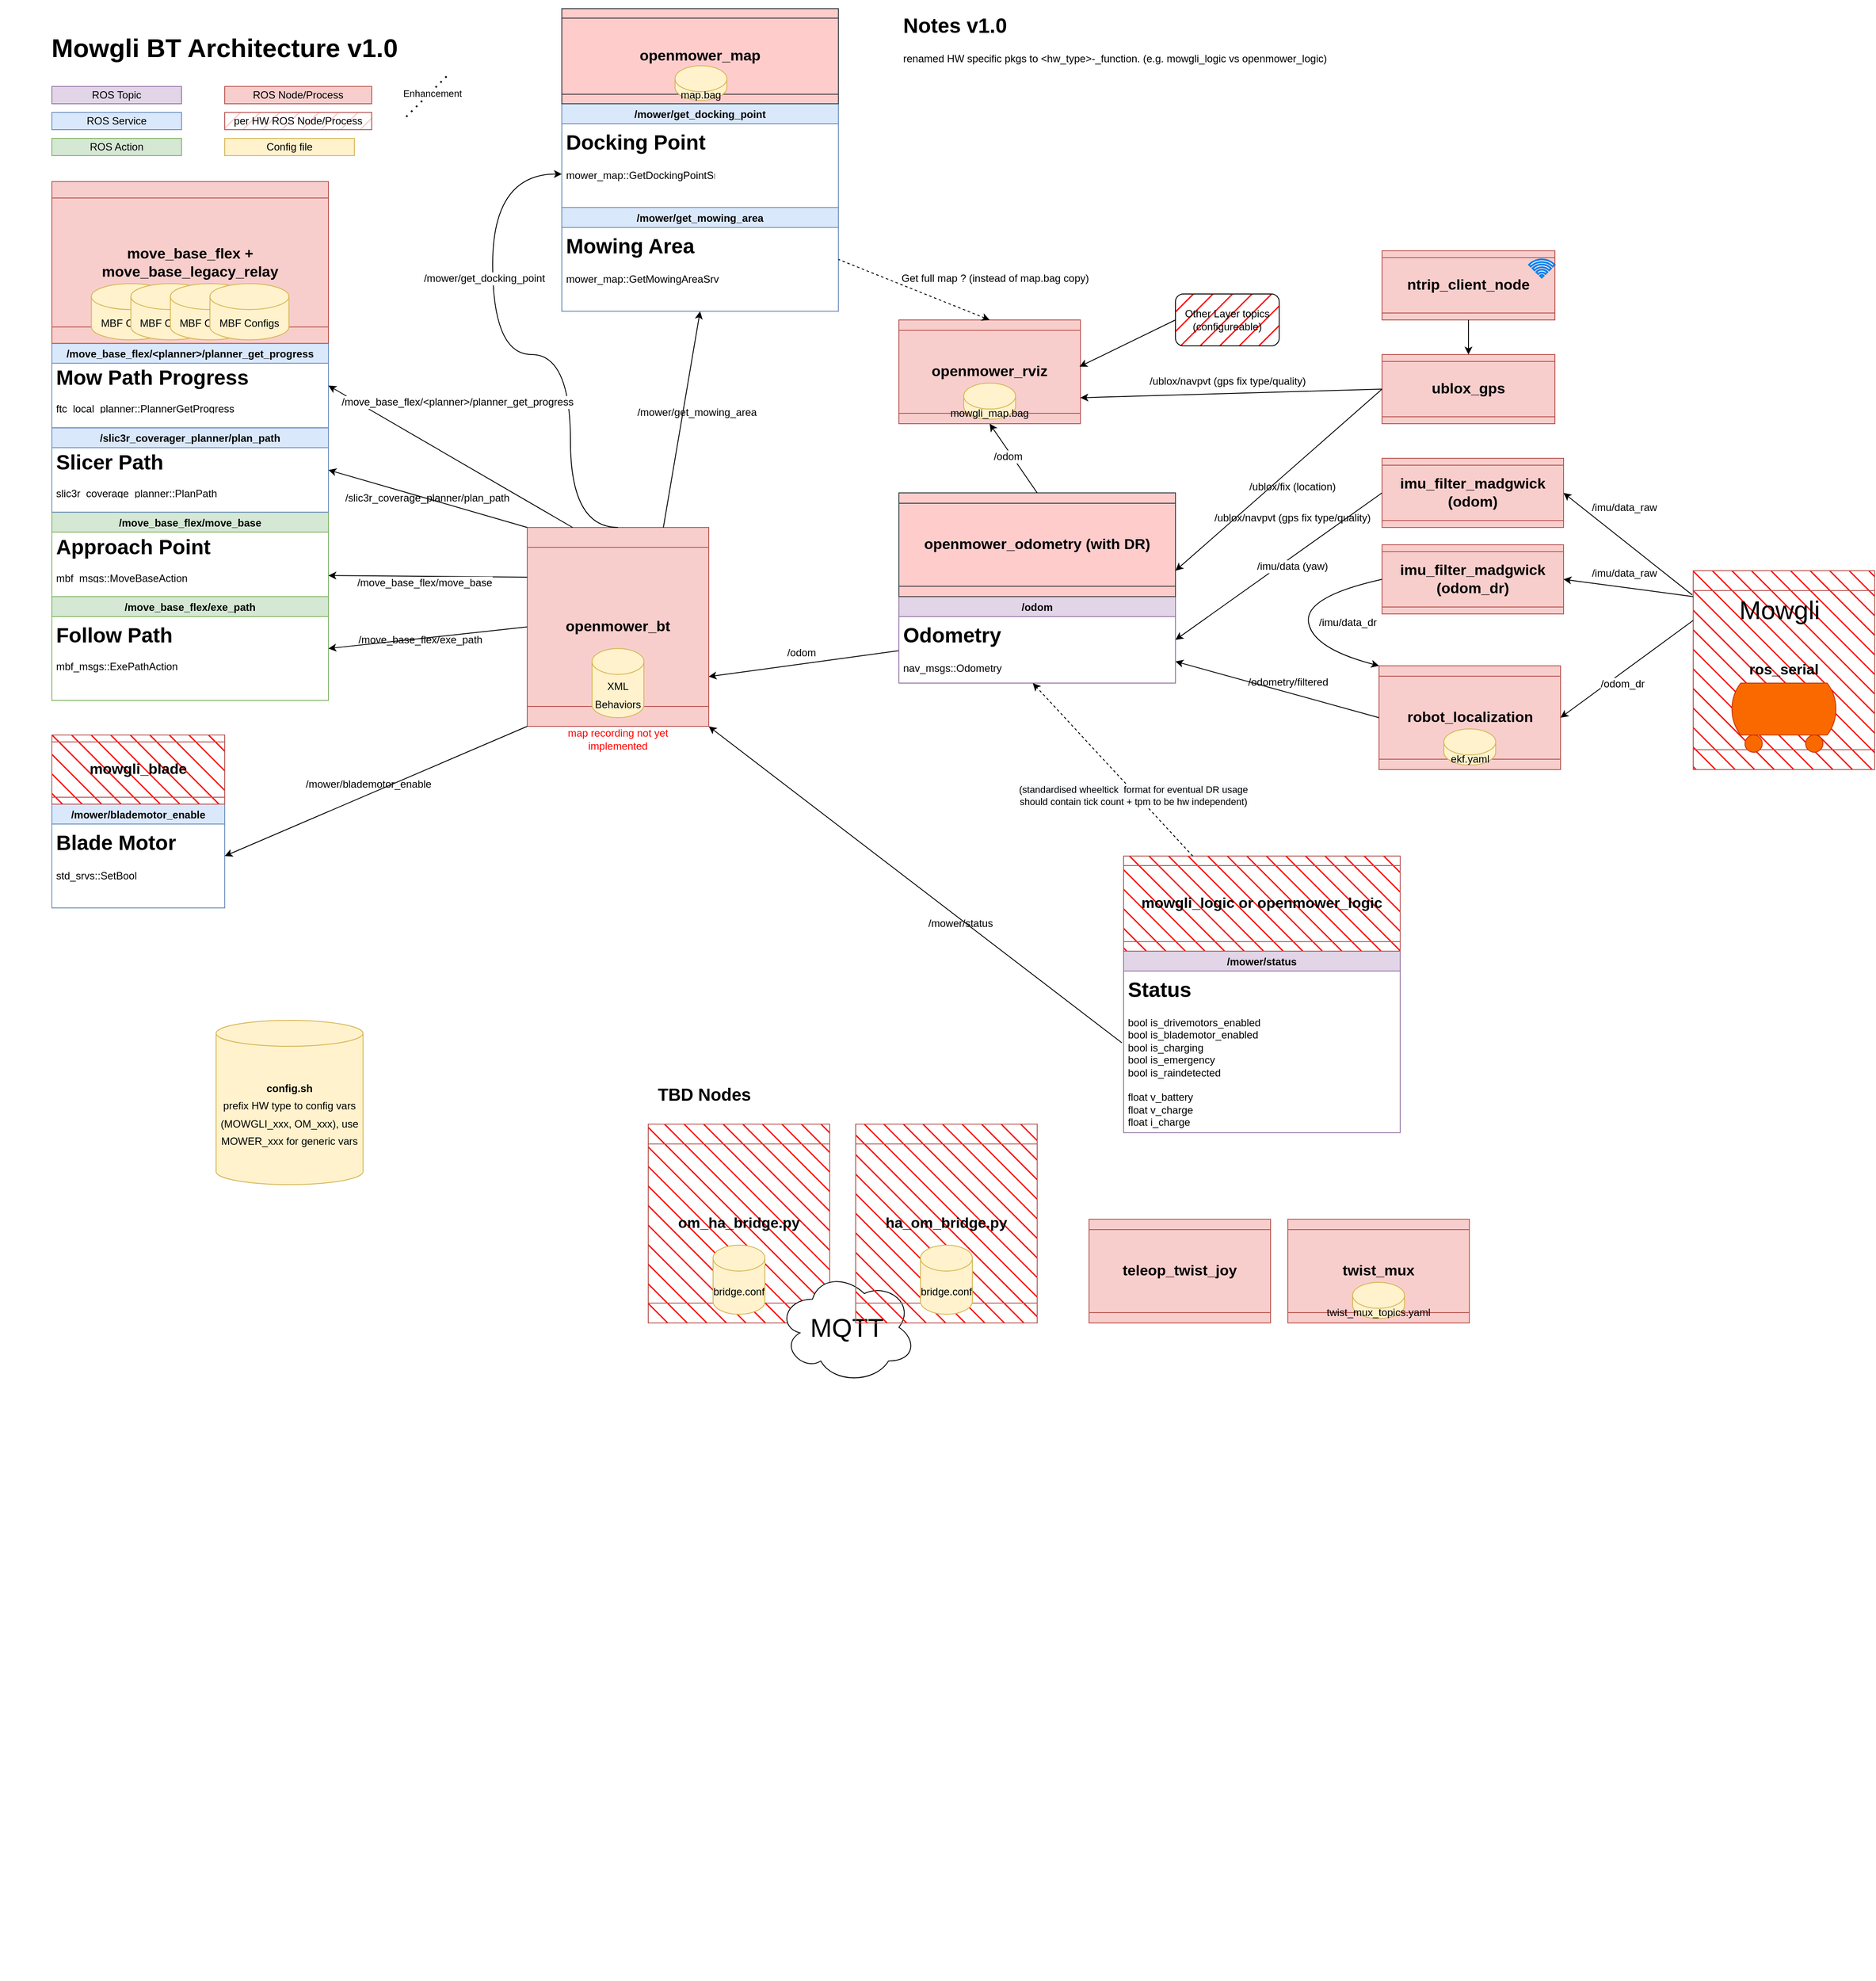 <mxfile version="20.3.0" type="device"><diagram id="cw3n3OUyKVKU1rqFkQ3y" name="Page-1"><mxGraphModel dx="2066" dy="2381" grid="1" gridSize="10" guides="1" tooltips="1" connect="1" arrows="1" fold="1" page="1" pageScale="1" pageWidth="827" pageHeight="1169" math="0" shadow="0"><root><mxCell id="0"/><mxCell id="1" parent="0"/><mxCell id="bo0c2sZFzbT-YaR2WI8d-26" value="ROS Topic" style="rounded=0;whiteSpace=wrap;html=1;fontSize=12;fillColor=#e1d5e7;strokeColor=#9673a6;" parent="1" vertex="1"><mxGeometry x="100" y="-1030" width="150" height="20" as="geometry"/></mxCell><mxCell id="bo0c2sZFzbT-YaR2WI8d-27" value="ROS Service" style="rounded=0;whiteSpace=wrap;html=1;fontSize=12;fillColor=#dae8fc;strokeColor=#6c8ebf;" parent="1" vertex="1"><mxGeometry x="100" y="-1000" width="150" height="20" as="geometry"/></mxCell><mxCell id="bo0c2sZFzbT-YaR2WI8d-28" value="ROS Action" style="rounded=0;whiteSpace=wrap;html=1;fontSize=12;fillColor=#d5e8d4;strokeColor=#82b366;" parent="1" vertex="1"><mxGeometry x="100" y="-970" width="150" height="20" as="geometry"/></mxCell><mxCell id="bo0c2sZFzbT-YaR2WI8d-29" value="Mowgli BT Architecture v1.0" style="text;html=1;strokeColor=none;fillColor=none;align=center;verticalAlign=middle;whiteSpace=wrap;rounded=0;fontSize=30;fontStyle=1" parent="1" vertex="1"><mxGeometry x="40" y="-1090" width="520" height="30" as="geometry"/></mxCell><mxCell id="bo0c2sZFzbT-YaR2WI8d-30" value="ROS Node/Process" style="rounded=0;whiteSpace=wrap;html=1;fontSize=12;fillColor=#f8cecc;strokeColor=#b85450;" parent="1" vertex="1"><mxGeometry x="300" y="-1030" width="170" height="20" as="geometry"/></mxCell><mxCell id="bo0c2sZFzbT-YaR2WI8d-31" value="Config file" style="rounded=0;whiteSpace=wrap;html=1;fontSize=12;fillColor=#fff2cc;strokeColor=#d6b656;" parent="1" vertex="1"><mxGeometry x="300" y="-970" width="150" height="20" as="geometry"/></mxCell><mxCell id="bo0c2sZFzbT-YaR2WI8d-34" value="&lt;span style=&quot;font-size: 17px;&quot;&gt;&lt;b&gt;imu_filter_madgwick&lt;br&gt;(odom)&lt;br&gt;&lt;/b&gt;&lt;/span&gt;" style="shape=process;whiteSpace=wrap;html=1;backgroundOutline=1;fillColor=#f8cecc;strokeColor=#b85450;direction=south;" parent="1" vertex="1"><mxGeometry x="1639" y="-600" width="210" height="80" as="geometry"/></mxCell><mxCell id="bo0c2sZFzbT-YaR2WI8d-40" value="&lt;span style=&quot;font-size: 17px;&quot;&gt;&lt;b&gt;teleop_twist_joy&lt;/b&gt;&lt;/span&gt;" style="shape=process;whiteSpace=wrap;html=1;backgroundOutline=1;fillColor=#f8cecc;strokeColor=#b85450;direction=south;" parent="1" vertex="1"><mxGeometry x="1300" y="280" width="210" height="120" as="geometry"/></mxCell><mxCell id="bo0c2sZFzbT-YaR2WI8d-60" value="" style="group" parent="1" vertex="1" connectable="0"><mxGeometry x="1530" y="280" width="210" height="120" as="geometry"/></mxCell><mxCell id="bo0c2sZFzbT-YaR2WI8d-41" value="&lt;span style=&quot;font-size: 17px;&quot;&gt;&lt;b&gt;twist_mux&lt;/b&gt;&lt;/span&gt;" style="shape=process;whiteSpace=wrap;html=1;backgroundOutline=1;fillColor=#f8cecc;strokeColor=#b85450;direction=south;" parent="bo0c2sZFzbT-YaR2WI8d-60" vertex="1"><mxGeometry width="210" height="120" as="geometry"/></mxCell><mxCell id="bo0c2sZFzbT-YaR2WI8d-42" value="&lt;font style=&quot;font-size: 12px;&quot;&gt;twist_mux_topics.yaml&lt;/font&gt;" style="shape=cylinder3;whiteSpace=wrap;html=1;boundedLbl=1;backgroundOutline=1;size=15;fontSize=17;fillColor=#fff2cc;strokeColor=#d6b656;" parent="bo0c2sZFzbT-YaR2WI8d-60" vertex="1"><mxGeometry x="75" y="73.043" width="60" height="41.739" as="geometry"/></mxCell><mxCell id="bo0c2sZFzbT-YaR2WI8d-64" value="" style="group" parent="1" vertex="1" connectable="0"><mxGeometry x="1999" y="-470" width="210" height="230" as="geometry"/></mxCell><mxCell id="bo0c2sZFzbT-YaR2WI8d-33" value="&lt;span style=&quot;font-size: 17px;&quot;&gt;&lt;b&gt;ros_serial&lt;br&gt;&lt;/b&gt;&lt;/span&gt;" style="shape=process;whiteSpace=wrap;html=1;backgroundOutline=1;fillColor=#FF0000;strokeColor=#b85450;direction=south;fillStyle=hatch;" parent="bo0c2sZFzbT-YaR2WI8d-64" vertex="1"><mxGeometry width="210" height="230" as="geometry"/></mxCell><mxCell id="bo0c2sZFzbT-YaR2WI8d-62" value="" style="verticalLabelPosition=bottom;outlineConnect=0;align=center;dashed=0;html=1;verticalAlign=top;shape=mxgraph.pid.misc.tank_car,_tank_wagon;fontSize=30;fillColor=#fa6800;fontColor=#000000;strokeColor=#C73500;" parent="bo0c2sZFzbT-YaR2WI8d-64" vertex="1"><mxGeometry x="41.5" y="130" width="127" height="80" as="geometry"/></mxCell><mxCell id="bo0c2sZFzbT-YaR2WI8d-63" value="Mowgli" style="text;html=1;strokeColor=none;fillColor=none;align=center;verticalAlign=middle;whiteSpace=wrap;rounded=0;fontSize=30;" parent="bo0c2sZFzbT-YaR2WI8d-64" vertex="1"><mxGeometry x="70" y="30" width="60" height="30" as="geometry"/></mxCell><mxCell id="bo0c2sZFzbT-YaR2WI8d-73" value="" style="group" parent="1" vertex="1" connectable="0"><mxGeometry x="1639" y="-840" width="200" height="80" as="geometry"/></mxCell><mxCell id="bo0c2sZFzbT-YaR2WI8d-68" value="&lt;span style=&quot;font-size: 17px;&quot;&gt;&lt;b&gt;ntrip_client_node&lt;/b&gt;&lt;/span&gt;" style="shape=process;whiteSpace=wrap;html=1;backgroundOutline=1;fillColor=#f8cecc;strokeColor=#b85450;direction=south;" parent="bo0c2sZFzbT-YaR2WI8d-73" vertex="1"><mxGeometry width="200" height="80" as="geometry"/></mxCell><mxCell id="bo0c2sZFzbT-YaR2WI8d-70" value="" style="html=1;verticalLabelPosition=bottom;align=center;labelBackgroundColor=#ffffff;verticalAlign=top;strokeWidth=2;strokeColor=#0080F0;shadow=0;dashed=0;shape=mxgraph.ios7.icons.wifi;pointerEvents=1;fontSize=30;" parent="bo0c2sZFzbT-YaR2WI8d-73" vertex="1"><mxGeometry x="170" y="10" width="29.7" height="21" as="geometry"/></mxCell><mxCell id="bo0c2sZFzbT-YaR2WI8d-74" value="" style="group" parent="1" vertex="1" connectable="0"><mxGeometry x="1639" y="-720" width="203" height="80" as="geometry"/></mxCell><mxCell id="bo0c2sZFzbT-YaR2WI8d-67" value="&lt;span style=&quot;font-size: 17px;&quot;&gt;&lt;b&gt;ublox_gps&lt;br&gt;&lt;/b&gt;&lt;/span&gt;" style="shape=process;whiteSpace=wrap;html=1;backgroundOutline=1;fillColor=#f8cecc;strokeColor=#b85450;direction=south;" parent="bo0c2sZFzbT-YaR2WI8d-74" vertex="1"><mxGeometry width="200" height="80" as="geometry"/></mxCell><mxCell id="bo0c2sZFzbT-YaR2WI8d-72" value="" style="shape=image;html=1;verticalAlign=top;verticalLabelPosition=bottom;labelBackgroundColor=#ffffff;imageAspect=0;aspect=fixed;image=https://cdn1.iconfinder.com/data/icons/science-technology-outline-24-px/24/Dish_antenna_parabolic_antenna_radar_satellite_dish_space-128.png;fontSize=30;" parent="bo0c2sZFzbT-YaR2WI8d-74" vertex="1"><mxGeometry x="169" y="6" width="34" height="34" as="geometry"/></mxCell><mxCell id="bo0c2sZFzbT-YaR2WI8d-78" value="" style="group" parent="1" vertex="1" connectable="0"><mxGeometry x="1635.5" y="-360" width="210" height="120" as="geometry"/></mxCell><mxCell id="bo0c2sZFzbT-YaR2WI8d-79" value="&lt;span style=&quot;font-size: 17px;&quot;&gt;&lt;b&gt;robot_localization&lt;/b&gt;&lt;/span&gt;" style="shape=process;whiteSpace=wrap;html=1;backgroundOutline=1;fillColor=#f8cecc;strokeColor=#b85450;direction=south;" parent="bo0c2sZFzbT-YaR2WI8d-78" vertex="1"><mxGeometry width="210" height="120" as="geometry"/></mxCell><mxCell id="bo0c2sZFzbT-YaR2WI8d-80" value="&lt;font style=&quot;font-size: 12px;&quot;&gt;ekf.yaml&lt;/font&gt;" style="shape=cylinder3;whiteSpace=wrap;html=1;boundedLbl=1;backgroundOutline=1;size=15;fontSize=17;fillColor=#fff2cc;strokeColor=#d6b656;" parent="bo0c2sZFzbT-YaR2WI8d-78" vertex="1"><mxGeometry x="75" y="73.043" width="60" height="41.739" as="geometry"/></mxCell><mxCell id="bo0c2sZFzbT-YaR2WI8d-81" value="" style="group" parent="1" vertex="1" connectable="0"><mxGeometry x="100" y="-280" width="200" height="200" as="geometry"/></mxCell><mxCell id="bo0c2sZFzbT-YaR2WI8d-10" value="/mower/blademotor_enable" style="swimlane;fillColor=#dae8fc;strokeColor=#6c8ebf;" parent="bo0c2sZFzbT-YaR2WI8d-81" vertex="1"><mxGeometry y="80" width="200" height="120" as="geometry"/></mxCell><mxCell id="bo0c2sZFzbT-YaR2WI8d-11" value="&lt;h1&gt;Blade Motor&lt;/h1&gt;std_srvs::SetBool" style="text;html=1;strokeColor=none;fillColor=none;spacing=5;spacingTop=-20;whiteSpace=wrap;overflow=hidden;rounded=0;" parent="bo0c2sZFzbT-YaR2WI8d-10" vertex="1"><mxGeometry y="25" width="180" height="75" as="geometry"/></mxCell><mxCell id="bo0c2sZFzbT-YaR2WI8d-35" value="&lt;span style=&quot;font-size: 17px;&quot;&gt;&lt;b&gt;mowgli_blade&lt;/b&gt;&lt;/span&gt;" style="shape=process;whiteSpace=wrap;html=1;backgroundOutline=1;fillColor=#FF0000;strokeColor=#b85450;direction=south;fillStyle=hatch;" parent="bo0c2sZFzbT-YaR2WI8d-81" vertex="1"><mxGeometry width="200" height="80" as="geometry"/></mxCell><mxCell id="bo0c2sZFzbT-YaR2WI8d-83" value="" style="group" parent="1" vertex="1" connectable="0"><mxGeometry x="650" y="-520" width="210" height="230" as="geometry"/></mxCell><mxCell id="bo0c2sZFzbT-YaR2WI8d-8" value="&lt;span style=&quot;font-size: 17px;&quot;&gt;&lt;b&gt;openmower_bt&lt;/b&gt;&lt;/span&gt;" style="shape=process;whiteSpace=wrap;html=1;backgroundOutline=1;fillColor=#f8cecc;strokeColor=#b85450;direction=south;" parent="bo0c2sZFzbT-YaR2WI8d-83" vertex="1"><mxGeometry width="210" height="230" as="geometry"/></mxCell><mxCell id="bo0c2sZFzbT-YaR2WI8d-9" value="&lt;font style=&quot;font-size: 12px;&quot;&gt;XML Behaviors&lt;/font&gt;" style="shape=cylinder3;whiteSpace=wrap;html=1;boundedLbl=1;backgroundOutline=1;size=15;fontSize=17;fillColor=#fff2cc;strokeColor=#d6b656;" parent="bo0c2sZFzbT-YaR2WI8d-83" vertex="1"><mxGeometry x="75" y="140" width="60" height="80" as="geometry"/></mxCell><mxCell id="bo0c2sZFzbT-YaR2WI8d-86" value="" style="group;glass=0;" parent="1" vertex="1" connectable="0"><mxGeometry x="690" y="-1120" width="320" height="350" as="geometry"/></mxCell><mxCell id="bo0c2sZFzbT-YaR2WI8d-12" value="/mower/get_docking_point" style="swimlane;fillColor=#dae8fc;strokeColor=#6c8ebf;" parent="bo0c2sZFzbT-YaR2WI8d-86" vertex="1"><mxGeometry y="110" width="320" height="120" as="geometry"/></mxCell><mxCell id="bo0c2sZFzbT-YaR2WI8d-13" value="&lt;h1&gt;Docking Point&lt;/h1&gt;mower_map::GetDockingPointSrv" style="text;html=1;strokeColor=none;fillColor=none;spacing=5;spacingTop=-20;whiteSpace=wrap;overflow=hidden;rounded=0;" parent="bo0c2sZFzbT-YaR2WI8d-12" vertex="1"><mxGeometry y="25" width="180" height="75" as="geometry"/></mxCell><mxCell id="bo0c2sZFzbT-YaR2WI8d-14" value="/mower/get_mowing_area" style="swimlane;fillColor=#dae8fc;strokeColor=#6c8ebf;" parent="bo0c2sZFzbT-YaR2WI8d-86" vertex="1"><mxGeometry y="230" width="320" height="120" as="geometry"/></mxCell><mxCell id="bo0c2sZFzbT-YaR2WI8d-15" value="&lt;h1&gt;Mowing Area&lt;/h1&gt;mower_map::GetMowingAreaSrv" style="text;html=1;strokeColor=none;fillColor=none;spacing=5;spacingTop=-20;whiteSpace=wrap;overflow=hidden;rounded=0;" parent="bo0c2sZFzbT-YaR2WI8d-14" vertex="1"><mxGeometry y="25" width="270" height="75" as="geometry"/></mxCell><mxCell id="bo0c2sZFzbT-YaR2WI8d-37" value="&lt;span style=&quot;font-size: 17px;&quot;&gt;&lt;b&gt;openmower_map&lt;/b&gt;&lt;/span&gt;" style="shape=process;whiteSpace=wrap;html=1;backgroundOutline=1;fillColor=#ffcccc;strokeColor=#36393d;direction=south;fillStyle=solid;" parent="bo0c2sZFzbT-YaR2WI8d-86" vertex="1"><mxGeometry width="320" height="110" as="geometry"/></mxCell><mxCell id="bo0c2sZFzbT-YaR2WI8d-91" value="&lt;font style=&quot;font-size: 12px;&quot;&gt;map.bag&lt;/font&gt;" style="shape=cylinder3;whiteSpace=wrap;html=1;boundedLbl=1;backgroundOutline=1;size=15;fontSize=17;fillColor=#fff2cc;strokeColor=#d6b656;" parent="bo0c2sZFzbT-YaR2WI8d-86" vertex="1"><mxGeometry x="131" y="66" width="60" height="40" as="geometry"/></mxCell><mxCell id="bo0c2sZFzbT-YaR2WI8d-90" value="" style="group" parent="1" vertex="1" connectable="0"><mxGeometry x="850" y="890" width="450" height="270" as="geometry"/></mxCell><mxCell id="bo0c2sZFzbT-YaR2WI8d-58" value="" style="group;fillColor=default;" parent="bo0c2sZFzbT-YaR2WI8d-90" vertex="1" connectable="0"><mxGeometry x="-60" y="-720" width="310" height="300" as="geometry"/></mxCell><mxCell id="bo0c2sZFzbT-YaR2WI8d-54" value="&lt;span style=&quot;font-size: 17px;&quot;&gt;&lt;b&gt;om_ha_bridge.py&lt;/b&gt;&lt;/span&gt;" style="shape=process;whiteSpace=wrap;html=1;backgroundOutline=1;fillColor=#FF0000;strokeColor=#b85450;direction=south;fillStyle=hatch;" parent="bo0c2sZFzbT-YaR2WI8d-58" vertex="1"><mxGeometry width="210" height="230" as="geometry"/></mxCell><mxCell id="bo0c2sZFzbT-YaR2WI8d-57" value="&lt;font style=&quot;font-size: 12px;&quot;&gt;bridge.conf&lt;/font&gt;" style="shape=cylinder3;whiteSpace=wrap;html=1;boundedLbl=1;backgroundOutline=1;size=15;fontSize=17;fillColor=#fff2cc;strokeColor=#d6b656;" parent="bo0c2sZFzbT-YaR2WI8d-58" vertex="1"><mxGeometry x="75" y="140" width="60" height="80" as="geometry"/></mxCell><mxCell id="bo0c2sZFzbT-YaR2WI8d-89" value="MQTT" style="ellipse;shape=cloud;whiteSpace=wrap;html=1;fontSize=30;" parent="bo0c2sZFzbT-YaR2WI8d-58" vertex="1"><mxGeometry x="150" y="170" width="160" height="130" as="geometry"/></mxCell><mxCell id="bo0c2sZFzbT-YaR2WI8d-59" value="" style="group" parent="bo0c2sZFzbT-YaR2WI8d-90" vertex="1" connectable="0"><mxGeometry x="180" y="-720" width="210" height="230" as="geometry"/></mxCell><mxCell id="bo0c2sZFzbT-YaR2WI8d-55" value="&lt;span style=&quot;font-size: 17px;&quot;&gt;&lt;b&gt;ha_om_bridge.py&lt;/b&gt;&lt;/span&gt;" style="shape=process;whiteSpace=wrap;html=1;backgroundOutline=1;fillColor=#FF0000;strokeColor=#b85450;direction=south;fillStyle=hatch;" parent="bo0c2sZFzbT-YaR2WI8d-59" vertex="1"><mxGeometry width="210" height="230" as="geometry"/></mxCell><mxCell id="bo0c2sZFzbT-YaR2WI8d-56" value="&lt;font style=&quot;font-size: 12px;&quot;&gt;bridge.conf&lt;/font&gt;" style="shape=cylinder3;whiteSpace=wrap;html=1;boundedLbl=1;backgroundOutline=1;size=15;fontSize=17;fillColor=#fff2cc;strokeColor=#d6b656;" parent="bo0c2sZFzbT-YaR2WI8d-59" vertex="1"><mxGeometry x="75" y="140" width="60" height="80" as="geometry"/></mxCell><mxCell id="bo0c2sZFzbT-YaR2WI8d-92" value="" style="group" parent="1" vertex="1" connectable="0"><mxGeometry x="100" y="-920" width="320" height="600" as="geometry"/></mxCell><mxCell id="bo0c2sZFzbT-YaR2WI8d-22" value="/move_base_flex/exe_path" style="swimlane;fillColor=#d5e8d4;strokeColor=#82b366;" parent="bo0c2sZFzbT-YaR2WI8d-92" vertex="1"><mxGeometry y="480" width="320" height="120" as="geometry"/></mxCell><mxCell id="bo0c2sZFzbT-YaR2WI8d-23" value="&lt;h1&gt;&lt;/h1&gt;&lt;span style=&quot;font-size: 24px;&quot;&gt;&lt;b&gt;Follow Path&lt;/b&gt;&lt;/span&gt;&lt;br&gt;&lt;br&gt;mbf_msgs::ExePathAction" style="text;html=1;strokeColor=none;fillColor=none;spacing=5;spacingTop=-20;whiteSpace=wrap;overflow=hidden;rounded=0;" parent="bo0c2sZFzbT-YaR2WI8d-22" vertex="1"><mxGeometry y="25" width="180" height="75" as="geometry"/></mxCell><mxCell id="bo0c2sZFzbT-YaR2WI8d-88" value="" style="group" parent="bo0c2sZFzbT-YaR2WI8d-92" vertex="1" connectable="0"><mxGeometry width="320" height="480" as="geometry"/></mxCell><mxCell id="bo0c2sZFzbT-YaR2WI8d-24" value="/move_base_flex/move_base" style="swimlane;fillColor=#d5e8d4;strokeColor=#82b366;" parent="bo0c2sZFzbT-YaR2WI8d-88" vertex="1"><mxGeometry y="382.373" width="320" height="97.627" as="geometry"/></mxCell><mxCell id="bo0c2sZFzbT-YaR2WI8d-25" value="&lt;h1&gt;&lt;/h1&gt;&lt;span style=&quot;font-size: 24px;&quot;&gt;&lt;b&gt;Approach Point&lt;/b&gt;&lt;/span&gt;&lt;br&gt;&lt;br&gt;mbf_msgs::MoveBaseAction" style="text;html=1;strokeColor=none;fillColor=none;spacing=5;spacingTop=-20;whiteSpace=wrap;overflow=hidden;rounded=0;" parent="bo0c2sZFzbT-YaR2WI8d-24" vertex="1"><mxGeometry y="20.339" width="210" height="61.017" as="geometry"/></mxCell><mxCell id="bo0c2sZFzbT-YaR2WI8d-85" value="" style="group" parent="bo0c2sZFzbT-YaR2WI8d-88" vertex="1" connectable="0"><mxGeometry width="320" height="382.373" as="geometry"/></mxCell><mxCell id="bo0c2sZFzbT-YaR2WI8d-16" value="/slic3r_coverager_planner/plan_path" style="swimlane;fillColor=#dae8fc;strokeColor=#6c8ebf;" parent="bo0c2sZFzbT-YaR2WI8d-85" vertex="1"><mxGeometry y="284.746" width="320" height="97.627" as="geometry"/></mxCell><mxCell id="bo0c2sZFzbT-YaR2WI8d-17" value="&lt;h1&gt;&lt;/h1&gt;&lt;span style=&quot;font-size: 24px;&quot;&gt;&lt;b&gt;Slicer Path&lt;br&gt;&lt;/b&gt;&lt;/span&gt;&lt;br&gt;slic3r_coverage_planner::PlanPath" style="text;html=1;strokeColor=none;fillColor=none;spacing=5;spacingTop=-20;whiteSpace=wrap;overflow=hidden;rounded=0;" parent="bo0c2sZFzbT-YaR2WI8d-16" vertex="1"><mxGeometry y="20.34" width="270" height="61.02" as="geometry"/></mxCell><mxCell id="bo0c2sZFzbT-YaR2WI8d-18" value="/move_base_flex/&lt;planner&gt;/planner_get_progress" style="swimlane;fillColor=#dae8fc;strokeColor=#6c8ebf;" parent="bo0c2sZFzbT-YaR2WI8d-85" vertex="1"><mxGeometry y="187.119" width="320" height="97.627" as="geometry"/></mxCell><mxCell id="bo0c2sZFzbT-YaR2WI8d-19" value="&lt;h1&gt;&lt;/h1&gt;&lt;span style=&quot;font-size: 24px;&quot;&gt;&lt;b&gt;Mow Path Progress&lt;/b&gt;&lt;/span&gt;&lt;br&gt;&lt;br&gt;ftc_local_planner::PlannerGetProgress" style="text;html=1;strokeColor=none;fillColor=none;spacing=5;spacingTop=-20;whiteSpace=wrap;overflow=hidden;rounded=0;" parent="bo0c2sZFzbT-YaR2WI8d-18" vertex="1"><mxGeometry y="20.339" width="310" height="61.017" as="geometry"/></mxCell><mxCell id="bo0c2sZFzbT-YaR2WI8d-61" value="" style="group" parent="bo0c2sZFzbT-YaR2WI8d-85" vertex="1" connectable="0"><mxGeometry width="320" height="187.119" as="geometry"/></mxCell><mxCell id="bo0c2sZFzbT-YaR2WI8d-36" value="&lt;span style=&quot;font-size: 17px;&quot;&gt;&lt;b&gt;move_base_flex + move_base_legacy_relay&lt;/b&gt;&lt;/span&gt;" style="shape=process;whiteSpace=wrap;html=1;backgroundOutline=1;fillColor=#f8cecc;strokeColor=#b85450;direction=south;" parent="bo0c2sZFzbT-YaR2WI8d-61" vertex="1"><mxGeometry width="320" height="187.119" as="geometry"/></mxCell><mxCell id="bo0c2sZFzbT-YaR2WI8d-45" value="&lt;span style=&quot;font-size: 12px;&quot;&gt;MBF Configs&lt;/span&gt;" style="shape=cylinder3;whiteSpace=wrap;html=1;boundedLbl=1;backgroundOutline=1;size=15;fontSize=17;fillColor=#fff2cc;strokeColor=#d6b656;" parent="bo0c2sZFzbT-YaR2WI8d-61" vertex="1"><mxGeometry x="45.714" y="117.966" width="91.429" height="65.085" as="geometry"/></mxCell><mxCell id="bo0c2sZFzbT-YaR2WI8d-49" value="&lt;span style=&quot;font-size: 12px;&quot;&gt;MBF Configs&lt;/span&gt;" style="shape=cylinder3;whiteSpace=wrap;html=1;boundedLbl=1;backgroundOutline=1;size=15;fontSize=17;fillColor=#fff2cc;strokeColor=#d6b656;" parent="bo0c2sZFzbT-YaR2WI8d-61" vertex="1"><mxGeometry x="91.429" y="117.966" width="91.429" height="65.085" as="geometry"/></mxCell><mxCell id="bo0c2sZFzbT-YaR2WI8d-52" value="&lt;span style=&quot;font-size: 12px;&quot;&gt;MBF Configs&lt;/span&gt;" style="shape=cylinder3;whiteSpace=wrap;html=1;boundedLbl=1;backgroundOutline=1;size=15;fontSize=17;fillColor=#fff2cc;strokeColor=#d6b656;" parent="bo0c2sZFzbT-YaR2WI8d-61" vertex="1"><mxGeometry x="137.143" y="117.966" width="91.429" height="65.085" as="geometry"/></mxCell><mxCell id="bo0c2sZFzbT-YaR2WI8d-53" value="&lt;span style=&quot;font-size: 12px;&quot;&gt;MBF Configs&lt;/span&gt;" style="shape=cylinder3;whiteSpace=wrap;html=1;boundedLbl=1;backgroundOutline=1;size=15;fontSize=17;fillColor=#fff2cc;strokeColor=#d6b656;" parent="bo0c2sZFzbT-YaR2WI8d-61" vertex="1"><mxGeometry x="182.857" y="117.966" width="91.429" height="65.085" as="geometry"/></mxCell><mxCell id="bo0c2sZFzbT-YaR2WI8d-93" value="" style="endArrow=classic;html=1;rounded=0;fontSize=30;exitX=0.5;exitY=1;exitDx=0;exitDy=0;entryX=0.75;entryY=0;entryDx=0;entryDy=0;" parent="1" source="bo0c2sZFzbT-YaR2WI8d-67" target="bo0c2sZFzbT-YaR2WI8d-128" edge="1"><mxGeometry width="50" height="50" relative="1" as="geometry"><mxPoint x="1329" y="-390" as="sourcePoint"/><mxPoint x="1409" y="-630" as="targetPoint"/></mxGeometry></mxCell><mxCell id="bo0c2sZFzbT-YaR2WI8d-94" value="&lt;font style=&quot;font-size: 12px;&quot;&gt;/ublox/fix (location)&lt;br&gt;/ublox/navpvt (gps fix type/quality)&lt;/font&gt;" style="edgeLabel;html=1;align=center;verticalAlign=middle;resizable=0;points=[];fontSize=30;labelBackgroundColor=none;" parent="bo0c2sZFzbT-YaR2WI8d-93" vertex="1" connectable="0"><mxGeometry x="0.277" y="1" relative="1" as="geometry"><mxPoint x="48" y="-11" as="offset"/></mxGeometry></mxCell><mxCell id="bo0c2sZFzbT-YaR2WI8d-95" value="" style="endArrow=classic;html=1;rounded=0;fontSize=12;exitX=0.5;exitY=1;exitDx=0;exitDy=0;entryX=1;entryY=0.5;entryDx=0;entryDy=0;" parent="1" source="bo0c2sZFzbT-YaR2WI8d-34" target="bo0c2sZFzbT-YaR2WI8d-1" edge="1"><mxGeometry width="50" height="50" relative="1" as="geometry"><mxPoint x="1329" y="-410" as="sourcePoint"/><mxPoint x="1359" y="-540" as="targetPoint"/></mxGeometry></mxCell><mxCell id="bo0c2sZFzbT-YaR2WI8d-96" value="/imu/data (yaw)" style="edgeLabel;html=1;align=center;verticalAlign=middle;resizable=0;points=[];fontSize=12;" parent="bo0c2sZFzbT-YaR2WI8d-95" vertex="1" connectable="0"><mxGeometry x="0.249" y="-1" relative="1" as="geometry"><mxPoint x="45" y="-21" as="offset"/></mxGeometry></mxCell><mxCell id="bo0c2sZFzbT-YaR2WI8d-97" value="/odometry/filtered" style="endArrow=classic;html=1;rounded=0;fontSize=12;exitX=0.5;exitY=1;exitDx=0;exitDy=0;labelBackgroundColor=none;entryX=1;entryY=0.75;entryDx=0;entryDy=0;" parent="1" source="bo0c2sZFzbT-YaR2WI8d-79" target="bo0c2sZFzbT-YaR2WI8d-1" edge="1"><mxGeometry x="-0.08" y="-10" width="50" height="50" relative="1" as="geometry"><mxPoint x="1329" y="-410" as="sourcePoint"/><mxPoint x="1359" y="-420" as="targetPoint"/><mxPoint y="-1" as="offset"/></mxGeometry></mxCell><mxCell id="bo0c2sZFzbT-YaR2WI8d-98" value="" style="endArrow=classic;html=1;rounded=0;labelBackgroundColor=none;fontSize=12;exitX=0.25;exitY=1;exitDx=0;exitDy=0;entryX=0.5;entryY=0;entryDx=0;entryDy=0;" parent="1" source="bo0c2sZFzbT-YaR2WI8d-33" target="bo0c2sZFzbT-YaR2WI8d-79" edge="1"><mxGeometry width="50" height="50" relative="1" as="geometry"><mxPoint x="1329" y="-410" as="sourcePoint"/><mxPoint x="1379" y="-460" as="targetPoint"/></mxGeometry></mxCell><mxCell id="bo0c2sZFzbT-YaR2WI8d-99" value="/odom_dr" style="edgeLabel;html=1;align=center;verticalAlign=middle;resizable=0;points=[];fontSize=12;" parent="bo0c2sZFzbT-YaR2WI8d-98" vertex="1" connectable="0"><mxGeometry x="0.507" relative="1" as="geometry"><mxPoint x="33" y="-12" as="offset"/></mxGeometry></mxCell><mxCell id="bo0c2sZFzbT-YaR2WI8d-100" value="" style="endArrow=classic;html=1;rounded=0;labelBackgroundColor=none;fontSize=12;exitX=0.122;exitY=1.005;exitDx=0;exitDy=0;entryX=0.5;entryY=0;entryDx=0;entryDy=0;exitPerimeter=0;" parent="1" source="bo0c2sZFzbT-YaR2WI8d-33" target="bo0c2sZFzbT-YaR2WI8d-34" edge="1"><mxGeometry width="50" height="50" relative="1" as="geometry"><mxPoint x="2009" y="-402.5" as="sourcePoint"/><mxPoint x="1859" y="-410" as="targetPoint"/></mxGeometry></mxCell><mxCell id="bo0c2sZFzbT-YaR2WI8d-101" value="/imu/data_raw" style="edgeLabel;html=1;align=center;verticalAlign=middle;resizable=0;points=[];fontSize=12;" parent="bo0c2sZFzbT-YaR2WI8d-100" vertex="1" connectable="0"><mxGeometry x="0.507" relative="1" as="geometry"><mxPoint x="33" y="-12" as="offset"/></mxGeometry></mxCell><mxCell id="bo0c2sZFzbT-YaR2WI8d-102" value="&lt;span style=&quot;font-size: 17px;&quot;&gt;&lt;b&gt;imu_filter_madgwick&lt;br&gt;(odom_dr)&lt;br&gt;&lt;/b&gt;&lt;/span&gt;" style="shape=process;whiteSpace=wrap;html=1;backgroundOutline=1;fillColor=#f8cecc;strokeColor=#b85450;direction=south;" parent="1" vertex="1"><mxGeometry x="1639" y="-500" width="210" height="80" as="geometry"/></mxCell><mxCell id="bo0c2sZFzbT-YaR2WI8d-103" value="" style="endArrow=classic;html=1;rounded=0;labelBackgroundColor=none;fontSize=12;entryX=0.5;entryY=0;entryDx=0;entryDy=0;" parent="1" target="bo0c2sZFzbT-YaR2WI8d-102" edge="1"><mxGeometry width="50" height="50" relative="1" as="geometry"><mxPoint x="1999" y="-440" as="sourcePoint"/><mxPoint x="1859" y="-550" as="targetPoint"/></mxGeometry></mxCell><mxCell id="bo0c2sZFzbT-YaR2WI8d-104" value="/imu/data_raw" style="edgeLabel;html=1;align=center;verticalAlign=middle;resizable=0;points=[];fontSize=12;" parent="bo0c2sZFzbT-YaR2WI8d-103" vertex="1" connectable="0"><mxGeometry x="0.507" relative="1" as="geometry"><mxPoint x="33" y="-12" as="offset"/></mxGeometry></mxCell><mxCell id="bo0c2sZFzbT-YaR2WI8d-105" value="" style="curved=1;endArrow=classic;html=1;rounded=0;labelBackgroundColor=none;fontSize=12;exitX=0.5;exitY=1;exitDx=0;exitDy=0;entryX=0;entryY=1;entryDx=0;entryDy=0;" parent="1" source="bo0c2sZFzbT-YaR2WI8d-102" target="bo0c2sZFzbT-YaR2WI8d-79" edge="1"><mxGeometry width="50" height="50" relative="1" as="geometry"><mxPoint x="1369" y="-430" as="sourcePoint"/><mxPoint x="1419" y="-480" as="targetPoint"/><Array as="points"><mxPoint x="1549" y="-440"/><mxPoint x="1559" y="-380"/></Array></mxGeometry></mxCell><mxCell id="bo0c2sZFzbT-YaR2WI8d-106" value="/imu/data_dr" style="edgeLabel;html=1;align=center;verticalAlign=middle;resizable=0;points=[];fontSize=12;" parent="bo0c2sZFzbT-YaR2WI8d-105" vertex="1" connectable="0"><mxGeometry x="-0.041" y="5" relative="1" as="geometry"><mxPoint x="42" y="12" as="offset"/></mxGeometry></mxCell><mxCell id="bo0c2sZFzbT-YaR2WI8d-109" value="" style="endArrow=classic;html=1;rounded=0;labelBackgroundColor=none;fontSize=12;entryX=1;entryY=0.5;entryDx=0;entryDy=0;exitX=0.5;exitY=1;exitDx=0;exitDy=0;" parent="1" source="bo0c2sZFzbT-YaR2WI8d-8" target="bo0c2sZFzbT-YaR2WI8d-22" edge="1"><mxGeometry width="50" height="50" relative="1" as="geometry"><mxPoint x="1190" y="-430" as="sourcePoint"/><mxPoint x="1240" y="-480" as="targetPoint"/></mxGeometry></mxCell><mxCell id="bo0c2sZFzbT-YaR2WI8d-127" value="/move_base_flex/exe_path" style="edgeLabel;html=1;align=center;verticalAlign=middle;resizable=0;points=[];fontSize=12;labelBackgroundColor=none;" parent="bo0c2sZFzbT-YaR2WI8d-109" vertex="1" connectable="0"><mxGeometry x="-0.071" y="-1" relative="1" as="geometry"><mxPoint x="-17" y="4" as="offset"/></mxGeometry></mxCell><mxCell id="bo0c2sZFzbT-YaR2WI8d-110" style="rounded=0;orthogonalLoop=1;jettySize=auto;html=1;exitX=0;exitY=0.5;exitDx=0;exitDy=0;entryX=0.75;entryY=0;entryDx=0;entryDy=0;labelBackgroundColor=none;fontSize=12;" parent="1" source="bo0c2sZFzbT-YaR2WI8d-3" target="bo0c2sZFzbT-YaR2WI8d-8" edge="1"><mxGeometry relative="1" as="geometry"/></mxCell><mxCell id="bo0c2sZFzbT-YaR2WI8d-111" value="/odom" style="edgeLabel;html=1;align=center;verticalAlign=middle;resizable=0;points=[];fontSize=12;labelBackgroundColor=none;" parent="bo0c2sZFzbT-YaR2WI8d-110" vertex="1" connectable="0"><mxGeometry x="-0.249" y="2" relative="1" as="geometry"><mxPoint x="-31" y="-11" as="offset"/></mxGeometry></mxCell><mxCell id="bo0c2sZFzbT-YaR2WI8d-112" style="rounded=0;orthogonalLoop=1;jettySize=auto;html=1;exitX=-0.01;exitY=0.438;exitDx=0;exitDy=0;labelBackgroundColor=none;fontSize=12;exitPerimeter=0;entryX=1;entryY=0;entryDx=0;entryDy=0;" parent="1" source="bo0c2sZFzbT-YaR2WI8d-5" target="bo0c2sZFzbT-YaR2WI8d-8" edge="1"><mxGeometry relative="1" as="geometry"><mxPoint x="1050" y="-327.5" as="sourcePoint"/><mxPoint x="700" y="-290" as="targetPoint"/></mxGeometry></mxCell><mxCell id="bo0c2sZFzbT-YaR2WI8d-113" value="/mower/status" style="edgeLabel;html=1;align=center;verticalAlign=middle;resizable=0;points=[];fontSize=12;labelBackgroundColor=none;" parent="bo0c2sZFzbT-YaR2WI8d-112" vertex="1" connectable="0"><mxGeometry x="-0.249" y="2" relative="1" as="geometry"><mxPoint x="-7" y="-2" as="offset"/></mxGeometry></mxCell><mxCell id="bo0c2sZFzbT-YaR2WI8d-114" value="/mower/blademotor_enable" style="endArrow=classic;html=1;rounded=0;labelBackgroundColor=none;fontSize=12;entryX=1;entryY=0.5;entryDx=0;entryDy=0;exitX=1;exitY=1;exitDx=0;exitDy=0;" parent="1" source="bo0c2sZFzbT-YaR2WI8d-8" target="bo0c2sZFzbT-YaR2WI8d-10" edge="1"><mxGeometry x="0.023" y="-11" width="50" height="50" relative="1" as="geometry"><mxPoint x="620" y="-290" as="sourcePoint"/><mxPoint x="1240" y="-210" as="targetPoint"/><mxPoint as="offset"/></mxGeometry></mxCell><mxCell id="bo0c2sZFzbT-YaR2WI8d-115" value="" style="endArrow=none;html=1;rounded=0;labelBackgroundColor=none;fontSize=12;exitX=0.5;exitY=1;exitDx=0;exitDy=0;entryX=0;entryY=0.25;entryDx=0;entryDy=0;startArrow=classic;startFill=1;endFill=0;" parent="1" source="bo0c2sZFzbT-YaR2WI8d-14" target="bo0c2sZFzbT-YaR2WI8d-8" edge="1"><mxGeometry width="50" height="50" relative="1" as="geometry"><mxPoint x="760" y="-800" as="sourcePoint"/><mxPoint x="810" y="-850" as="targetPoint"/></mxGeometry></mxCell><mxCell id="bo0c2sZFzbT-YaR2WI8d-116" value="/mower/get_mowing_area" style="edgeLabel;html=1;align=center;verticalAlign=middle;resizable=0;points=[];fontSize=12;labelBackgroundColor=none;" parent="bo0c2sZFzbT-YaR2WI8d-115" vertex="1" connectable="0"><mxGeometry x="0.077" y="-2" relative="1" as="geometry"><mxPoint x="21" y="-17" as="offset"/></mxGeometry></mxCell><mxCell id="bo0c2sZFzbT-YaR2WI8d-117" value="" style="endArrow=none;html=1;rounded=0;labelBackgroundColor=none;fontSize=12;exitX=0;exitY=0.75;exitDx=0;exitDy=0;entryX=0;entryY=0.5;entryDx=0;entryDy=0;startArrow=classic;startFill=1;endFill=0;edgeStyle=orthogonalEdgeStyle;curved=1;" parent="1" source="bo0c2sZFzbT-YaR2WI8d-13" target="bo0c2sZFzbT-YaR2WI8d-8" edge="1"><mxGeometry width="50" height="50" relative="1" as="geometry"><mxPoint x="760" y="-800" as="sourcePoint"/><mxPoint x="810" y="-850" as="targetPoint"/><Array as="points"><mxPoint x="610" y="-929"/><mxPoint x="610" y="-720"/><mxPoint x="700" y="-720"/><mxPoint x="700" y="-520"/></Array></mxGeometry></mxCell><mxCell id="bo0c2sZFzbT-YaR2WI8d-118" value="/mower/get_docking_point" style="edgeLabel;html=1;align=center;verticalAlign=middle;resizable=0;points=[];fontSize=12;" parent="bo0c2sZFzbT-YaR2WI8d-117" vertex="1" connectable="0"><mxGeometry x="0.225" y="-1" relative="1" as="geometry"><mxPoint x="-99" y="-98" as="offset"/></mxGeometry></mxCell><mxCell id="bo0c2sZFzbT-YaR2WI8d-120" style="edgeStyle=none;rounded=0;orthogonalLoop=1;jettySize=auto;html=1;entryX=0;entryY=0.75;entryDx=0;entryDy=0;labelBackgroundColor=none;fontSize=12;exitX=1;exitY=0.5;exitDx=0;exitDy=0;startArrow=classic;startFill=1;endArrow=none;endFill=0;" parent="1" source="bo0c2sZFzbT-YaR2WI8d-18" target="bo0c2sZFzbT-YaR2WI8d-8" edge="1"><mxGeometry relative="1" as="geometry"/></mxCell><mxCell id="bo0c2sZFzbT-YaR2WI8d-121" value="/move_base_flex/&amp;lt;planner&amp;gt;/planner_get_progress" style="edgeLabel;html=1;align=center;verticalAlign=middle;resizable=0;points=[];fontSize=12;" parent="bo0c2sZFzbT-YaR2WI8d-120" vertex="1" connectable="0"><mxGeometry x="-0.421" y="-2" relative="1" as="geometry"><mxPoint x="68" y="-30" as="offset"/></mxGeometry></mxCell><mxCell id="bo0c2sZFzbT-YaR2WI8d-122" style="edgeStyle=none;rounded=0;orthogonalLoop=1;jettySize=auto;html=1;entryX=0;entryY=1;entryDx=0;entryDy=0;labelBackgroundColor=none;fontSize=12;exitX=1;exitY=0.5;exitDx=0;exitDy=0;startArrow=classic;startFill=1;endArrow=none;endFill=0;" parent="1" source="bo0c2sZFzbT-YaR2WI8d-16" target="bo0c2sZFzbT-YaR2WI8d-8" edge="1"><mxGeometry relative="1" as="geometry"><mxPoint x="430" y="-674.068" as="sourcePoint"/><mxPoint x="682.5" y="-510" as="targetPoint"/></mxGeometry></mxCell><mxCell id="bo0c2sZFzbT-YaR2WI8d-123" value="/slic3r_coverage_planner/plan_path" style="edgeLabel;html=1;align=center;verticalAlign=middle;resizable=0;points=[];fontSize=12;labelBackgroundColor=none;" parent="bo0c2sZFzbT-YaR2WI8d-122" vertex="1" connectable="0"><mxGeometry x="-0.421" y="-2" relative="1" as="geometry"><mxPoint x="48" y="11" as="offset"/></mxGeometry></mxCell><mxCell id="bo0c2sZFzbT-YaR2WI8d-124" value="" style="endArrow=classic;html=1;rounded=0;labelBackgroundColor=none;fontSize=12;entryX=1;entryY=0.75;entryDx=0;entryDy=0;exitX=0.25;exitY=1;exitDx=0;exitDy=0;" parent="1" source="bo0c2sZFzbT-YaR2WI8d-8" target="bo0c2sZFzbT-YaR2WI8d-24" edge="1"><mxGeometry width="50" height="50" relative="1" as="geometry"><mxPoint x="760" y="-510" as="sourcePoint"/><mxPoint x="810" y="-560" as="targetPoint"/></mxGeometry></mxCell><mxCell id="bo0c2sZFzbT-YaR2WI8d-125" value="/move_base_flex/move_base" style="edgeLabel;html=1;align=center;verticalAlign=middle;resizable=0;points=[];fontSize=12;" parent="bo0c2sZFzbT-YaR2WI8d-124" vertex="1" connectable="0"><mxGeometry x="0.28" y="1" relative="1" as="geometry"><mxPoint x="28" y="6" as="offset"/></mxGeometry></mxCell><mxCell id="bo0c2sZFzbT-YaR2WI8d-130" value="" style="group" parent="1" vertex="1" connectable="0"><mxGeometry x="1340" y="-140" width="320" height="320" as="geometry"/></mxCell><mxCell id="bo0c2sZFzbT-YaR2WI8d-4" value="/mower/status" style="swimlane;fillColor=#e1d5e7;strokeColor=#9673a6;" parent="bo0c2sZFzbT-YaR2WI8d-130" vertex="1"><mxGeometry y="110" width="320" height="210" as="geometry"/></mxCell><mxCell id="bo0c2sZFzbT-YaR2WI8d-5" value="&lt;h1&gt;Status&lt;/h1&gt;&lt;div&gt;bool is_drivemotors_enabled&lt;/div&gt;&lt;div&gt;bool is_blademotor_enabled&lt;/div&gt;&lt;div&gt;bool is_charging&lt;/div&gt;&lt;div&gt;bool is_emergency&lt;/div&gt;&lt;div&gt;bool is_raindetected&lt;/div&gt;&lt;div&gt;&lt;br&gt;&lt;/div&gt;&lt;div&gt;float v_battery&lt;/div&gt;&lt;div&gt;float v_charge&lt;/div&gt;&lt;div&gt;float i_charge&lt;/div&gt;&lt;div&gt;&lt;br&gt;&lt;/div&gt;" style="text;html=1;strokeColor=none;fillColor=none;spacing=5;spacingTop=-20;whiteSpace=wrap;overflow=hidden;rounded=0;" parent="bo0c2sZFzbT-YaR2WI8d-4" vertex="1"><mxGeometry y="25" width="200" height="185" as="geometry"/></mxCell><mxCell id="bo0c2sZFzbT-YaR2WI8d-32" value="&lt;span style=&quot;font-size: 17px;&quot;&gt;&lt;b&gt;mowgli_logic or openmower_logic&lt;/b&gt;&lt;/span&gt;" style="shape=process;whiteSpace=wrap;html=1;backgroundOutline=1;fillColor=#FF0000;strokeColor=#b85450;direction=south;fillStyle=hatch;" parent="bo0c2sZFzbT-YaR2WI8d-130" vertex="1"><mxGeometry width="320" height="110" as="geometry"/></mxCell><mxCell id="bo0c2sZFzbT-YaR2WI8d-131" value="" style="group" parent="1" vertex="1" connectable="0"><mxGeometry x="1080" y="-560" width="320" height="220" as="geometry"/></mxCell><mxCell id="bo0c2sZFzbT-YaR2WI8d-1" value="/odom" style="swimlane;fillColor=#e1d5e7;strokeColor=#9673a6;" parent="bo0c2sZFzbT-YaR2WI8d-131" vertex="1"><mxGeometry y="120" width="320" height="100" as="geometry"/></mxCell><mxCell id="bo0c2sZFzbT-YaR2WI8d-3" value="&lt;h1&gt;Odometry&lt;/h1&gt;&lt;div&gt;nav_msgs::Odometry&lt;/div&gt;" style="text;html=1;strokeColor=none;fillColor=none;spacing=5;spacingTop=-20;whiteSpace=wrap;overflow=hidden;rounded=0;" parent="bo0c2sZFzbT-YaR2WI8d-1" vertex="1"><mxGeometry y="25" width="180" height="75" as="geometry"/></mxCell><mxCell id="bo0c2sZFzbT-YaR2WI8d-128" value="&lt;span style=&quot;font-size: 17px;&quot;&gt;&lt;b&gt;openmower_odometry (with DR)&lt;/b&gt;&lt;/span&gt;" style="shape=process;whiteSpace=wrap;html=1;backgroundOutline=1;fillColor=#ffcccc;strokeColor=#36393d;direction=south;fillStyle=solid;" parent="bo0c2sZFzbT-YaR2WI8d-131" vertex="1"><mxGeometry width="320" height="120" as="geometry"/></mxCell><mxCell id="bo0c2sZFzbT-YaR2WI8d-132" value="" style="endArrow=classic;html=1;rounded=0;labelBackgroundColor=none;fontSize=12;curved=1;exitX=1;exitY=0.5;exitDx=0;exitDy=0;entryX=0;entryY=0.5;entryDx=0;entryDy=0;" parent="1" source="bo0c2sZFzbT-YaR2WI8d-68" target="bo0c2sZFzbT-YaR2WI8d-67" edge="1"><mxGeometry width="50" height="50" relative="1" as="geometry"><mxPoint x="1100" y="-450" as="sourcePoint"/><mxPoint x="1150" y="-500" as="targetPoint"/></mxGeometry></mxCell><mxCell id="bo0c2sZFzbT-YaR2WI8d-134" value="per HW ROS Node/Process" style="rounded=0;whiteSpace=wrap;html=1;fontSize=12;fillColor=#f8cecc;strokeColor=#b85450;fillStyle=hatch;" parent="1" vertex="1"><mxGeometry x="300" y="-1000" width="170" height="20" as="geometry"/></mxCell><mxCell id="bo0c2sZFzbT-YaR2WI8d-135" value="" style="group" parent="1" vertex="1" connectable="0"><mxGeometry x="1080" y="-760" width="210" height="120" as="geometry"/></mxCell><mxCell id="bo0c2sZFzbT-YaR2WI8d-136" value="&lt;span style=&quot;font-size: 17px;&quot;&gt;&lt;b&gt;openmower_rviz&lt;/b&gt;&lt;/span&gt;" style="shape=process;whiteSpace=wrap;html=1;backgroundOutline=1;fillColor=#f8cecc;strokeColor=#b85450;direction=south;" parent="bo0c2sZFzbT-YaR2WI8d-135" vertex="1"><mxGeometry width="210" height="120" as="geometry"/></mxCell><mxCell id="bo0c2sZFzbT-YaR2WI8d-137" value="&lt;font style=&quot;font-size: 12px;&quot;&gt;mowgli_map.bag&lt;br&gt;&lt;/font&gt;" style="shape=cylinder3;whiteSpace=wrap;html=1;boundedLbl=1;backgroundOutline=1;size=15;fontSize=17;fillColor=#fff2cc;strokeColor=#d6b656;" parent="bo0c2sZFzbT-YaR2WI8d-135" vertex="1"><mxGeometry x="75" y="73.043" width="60" height="41.739" as="geometry"/></mxCell><mxCell id="bo0c2sZFzbT-YaR2WI8d-138" value="" style="endArrow=classic;html=1;rounded=0;labelBackgroundColor=none;fontSize=12;curved=1;exitX=0;exitY=0.5;exitDx=0;exitDy=0;entryX=1;entryY=0.5;entryDx=0;entryDy=0;" parent="1" source="bo0c2sZFzbT-YaR2WI8d-128" edge="1" target="bo0c2sZFzbT-YaR2WI8d-136"><mxGeometry width="50" height="50" relative="1" as="geometry"><mxPoint x="1040" y="-530" as="sourcePoint"/><mxPoint x="1150" y="-200" as="targetPoint"/></mxGeometry></mxCell><mxCell id="bo0c2sZFzbT-YaR2WI8d-139" value="/odom" style="edgeLabel;html=1;align=center;verticalAlign=middle;resizable=0;points=[];fontSize=12;" parent="bo0c2sZFzbT-YaR2WI8d-138" vertex="1" connectable="0"><mxGeometry x="0.109" y="4" relative="1" as="geometry"><mxPoint as="offset"/></mxGeometry></mxCell><mxCell id="bo0c2sZFzbT-YaR2WI8d-141" value="" style="endArrow=classic;html=1;rounded=0;labelBackgroundColor=none;fontSize=12;curved=1;entryX=0.45;entryY=0.005;entryDx=0;entryDy=0;entryPerimeter=0;exitX=0;exitY=0.5;exitDx=0;exitDy=0;" parent="1" source="bo0c2sZFzbT-YaR2WI8d-142" target="bo0c2sZFzbT-YaR2WI8d-136" edge="1"><mxGeometry width="50" height="50" relative="1" as="geometry"><mxPoint x="1230" y="-186" as="sourcePoint"/><mxPoint x="1100" y="-580" as="targetPoint"/></mxGeometry></mxCell><mxCell id="bo0c2sZFzbT-YaR2WI8d-142" value="Other Layer topics&lt;br&gt;(configureable)" style="rounded=1;whiteSpace=wrap;html=1;shadow=0;glass=0;labelBackgroundColor=none;sketch=0;fillStyle=hatch;fontSize=12;fillColor=#FF0000;gradientColor=none;" parent="1" vertex="1"><mxGeometry x="1400" y="-790" width="120" height="60" as="geometry"/></mxCell><mxCell id="bo0c2sZFzbT-YaR2WI8d-143" value="&lt;b&gt;&lt;font style=&quot;font-size: 20px;&quot;&gt;TBD Nodes&lt;/font&gt;&lt;/b&gt;" style="text;html=1;strokeColor=none;fillColor=none;align=center;verticalAlign=middle;whiteSpace=wrap;rounded=0;shadow=0;glass=0;labelBackgroundColor=none;sketch=0;fillStyle=hatch;fontSize=12;" parent="1" vertex="1"><mxGeometry x="790" y="120" width="130" height="30" as="geometry"/></mxCell><mxCell id="tuoVwU056B_8cMwFyDe8-1" value="" style="endArrow=none;html=1;rounded=0;labelBackgroundColor=none;fontSize=12;exitX=0;exitY=0.5;exitDx=0;exitDy=0;entryX=1;entryY=0.5;entryDx=0;entryDy=0;startArrow=classic;startFill=1;endFill=0;dashed=1;" edge="1" parent="1" source="bo0c2sZFzbT-YaR2WI8d-136" target="bo0c2sZFzbT-YaR2WI8d-14"><mxGeometry width="50" height="50" relative="1" as="geometry"><mxPoint x="860" y="-760" as="sourcePoint"/><mxPoint x="817.5" y="-510" as="targetPoint"/></mxGeometry></mxCell><mxCell id="tuoVwU056B_8cMwFyDe8-2" value="Get full map ? (instead of map.bag copy)" style="edgeLabel;html=1;align=center;verticalAlign=middle;resizable=0;points=[];fontSize=12;labelBackgroundColor=none;" vertex="1" connectable="0" parent="tuoVwU056B_8cMwFyDe8-1"><mxGeometry x="0.077" y="-2" relative="1" as="geometry"><mxPoint x="99" y="-9" as="offset"/></mxGeometry></mxCell><mxCell id="tuoVwU056B_8cMwFyDe8-3" value="" style="endArrow=classic;html=1;rounded=0;fontSize=30;exitX=0.5;exitY=1;exitDx=0;exitDy=0;entryX=0.75;entryY=0;entryDx=0;entryDy=0;" edge="1" parent="1" source="bo0c2sZFzbT-YaR2WI8d-67" target="bo0c2sZFzbT-YaR2WI8d-136"><mxGeometry width="50" height="50" relative="1" as="geometry"><mxPoint x="1649" y="-670" as="sourcePoint"/><mxPoint x="1410" y="-460" as="targetPoint"/></mxGeometry></mxCell><mxCell id="tuoVwU056B_8cMwFyDe8-4" value="&lt;font style=&quot;font-size: 12px;&quot;&gt;/ublox/navpvt (gps fix type/quality)&lt;/font&gt;" style="edgeLabel;html=1;align=center;verticalAlign=middle;resizable=0;points=[];fontSize=30;labelBackgroundColor=none;" vertex="1" connectable="0" parent="tuoVwU056B_8cMwFyDe8-3"><mxGeometry x="0.277" y="1" relative="1" as="geometry"><mxPoint x="44" y="-24" as="offset"/></mxGeometry></mxCell><mxCell id="tuoVwU056B_8cMwFyDe8-5" value="&lt;h1&gt;Notes v1.0&lt;/h1&gt;&lt;div&gt;renamed HW specific pkgs to &amp;lt;hw_type&amp;gt;-_function. (e.g. mowgli_logic vs openmower_logic)&lt;/div&gt;" style="text;html=1;strokeColor=none;fillColor=none;spacing=5;spacingTop=-20;whiteSpace=wrap;overflow=hidden;rounded=0;" vertex="1" parent="1"><mxGeometry x="1080" y="-1120" width="730" height="120" as="geometry"/></mxCell><mxCell id="tuoVwU056B_8cMwFyDe8-9" value="" style="endArrow=classic;html=1;rounded=0;entryX=0.861;entryY=1;entryDx=0;entryDy=0;entryPerimeter=0;exitX=0;exitY=0.75;exitDx=0;exitDy=0;dashed=1;" edge="1" parent="1" source="bo0c2sZFzbT-YaR2WI8d-32" target="bo0c2sZFzbT-YaR2WI8d-3"><mxGeometry width="50" height="50" relative="1" as="geometry"><mxPoint x="1340" y="-410" as="sourcePoint"/><mxPoint x="1390" y="-460" as="targetPoint"/></mxGeometry></mxCell><mxCell id="tuoVwU056B_8cMwFyDe8-10" value="&lt;span style=&quot;background-color: rgb(248, 249, 250);&quot;&gt;(standardised wheeltick&amp;nbsp; format for eventual DR usage&lt;/span&gt;&lt;br style=&quot;background-color: rgb(248, 249, 250);&quot;&gt;&lt;span style=&quot;background-color: rgb(248, 249, 250);&quot;&gt;should contain tick count + tpm to be hw independent)&lt;/span&gt;" style="edgeLabel;html=1;align=center;verticalAlign=middle;resizable=0;points=[];" vertex="1" connectable="0" parent="tuoVwU056B_8cMwFyDe8-9"><mxGeometry x="0.345" y="2" relative="1" as="geometry"><mxPoint x="56" y="63" as="offset"/></mxGeometry></mxCell><mxCell id="tuoVwU056B_8cMwFyDe8-13" value="" style="endArrow=none;dashed=1;html=1;dashPattern=1 3;strokeWidth=2;rounded=0;" edge="1" parent="1"><mxGeometry width="50" height="50" relative="1" as="geometry"><mxPoint x="510" y="-995" as="sourcePoint"/><mxPoint x="560" y="-1045" as="targetPoint"/></mxGeometry></mxCell><mxCell id="tuoVwU056B_8cMwFyDe8-14" value="Enhancement" style="edgeLabel;html=1;align=center;verticalAlign=middle;resizable=0;points=[];" vertex="1" connectable="0" parent="tuoVwU056B_8cMwFyDe8-13"><mxGeometry x="0.14" y="-2" relative="1" as="geometry"><mxPoint as="offset"/></mxGeometry></mxCell><mxCell id="tuoVwU056B_8cMwFyDe8-15" value="&lt;font color=&quot;#ff0000&quot;&gt;map recording not yet implemented&lt;/font&gt;" style="text;html=1;strokeColor=none;fillColor=none;align=center;verticalAlign=middle;whiteSpace=wrap;rounded=0;labelBackgroundColor=none;fillStyle=dots;" vertex="1" parent="1"><mxGeometry x="665" y="-290" width="180" height="30" as="geometry"/></mxCell><mxCell id="tuoVwU056B_8cMwFyDe8-20" value="&lt;font style=&quot;font-size: 12px;&quot;&gt;&lt;b&gt;config.sh&lt;/b&gt;&lt;br&gt;prefix HW type to config vars (MOWGLI_xxx, OM_xxx), use MOWER_xxx for generic vars&lt;br&gt;&lt;/font&gt;" style="shape=cylinder3;whiteSpace=wrap;html=1;boundedLbl=1;backgroundOutline=1;size=15;fontSize=17;fillColor=#fff2cc;strokeColor=#d6b656;" vertex="1" parent="1"><mxGeometry x="290" y="50" width="170" height="190" as="geometry"/></mxCell></root></mxGraphModel></diagram></mxfile>